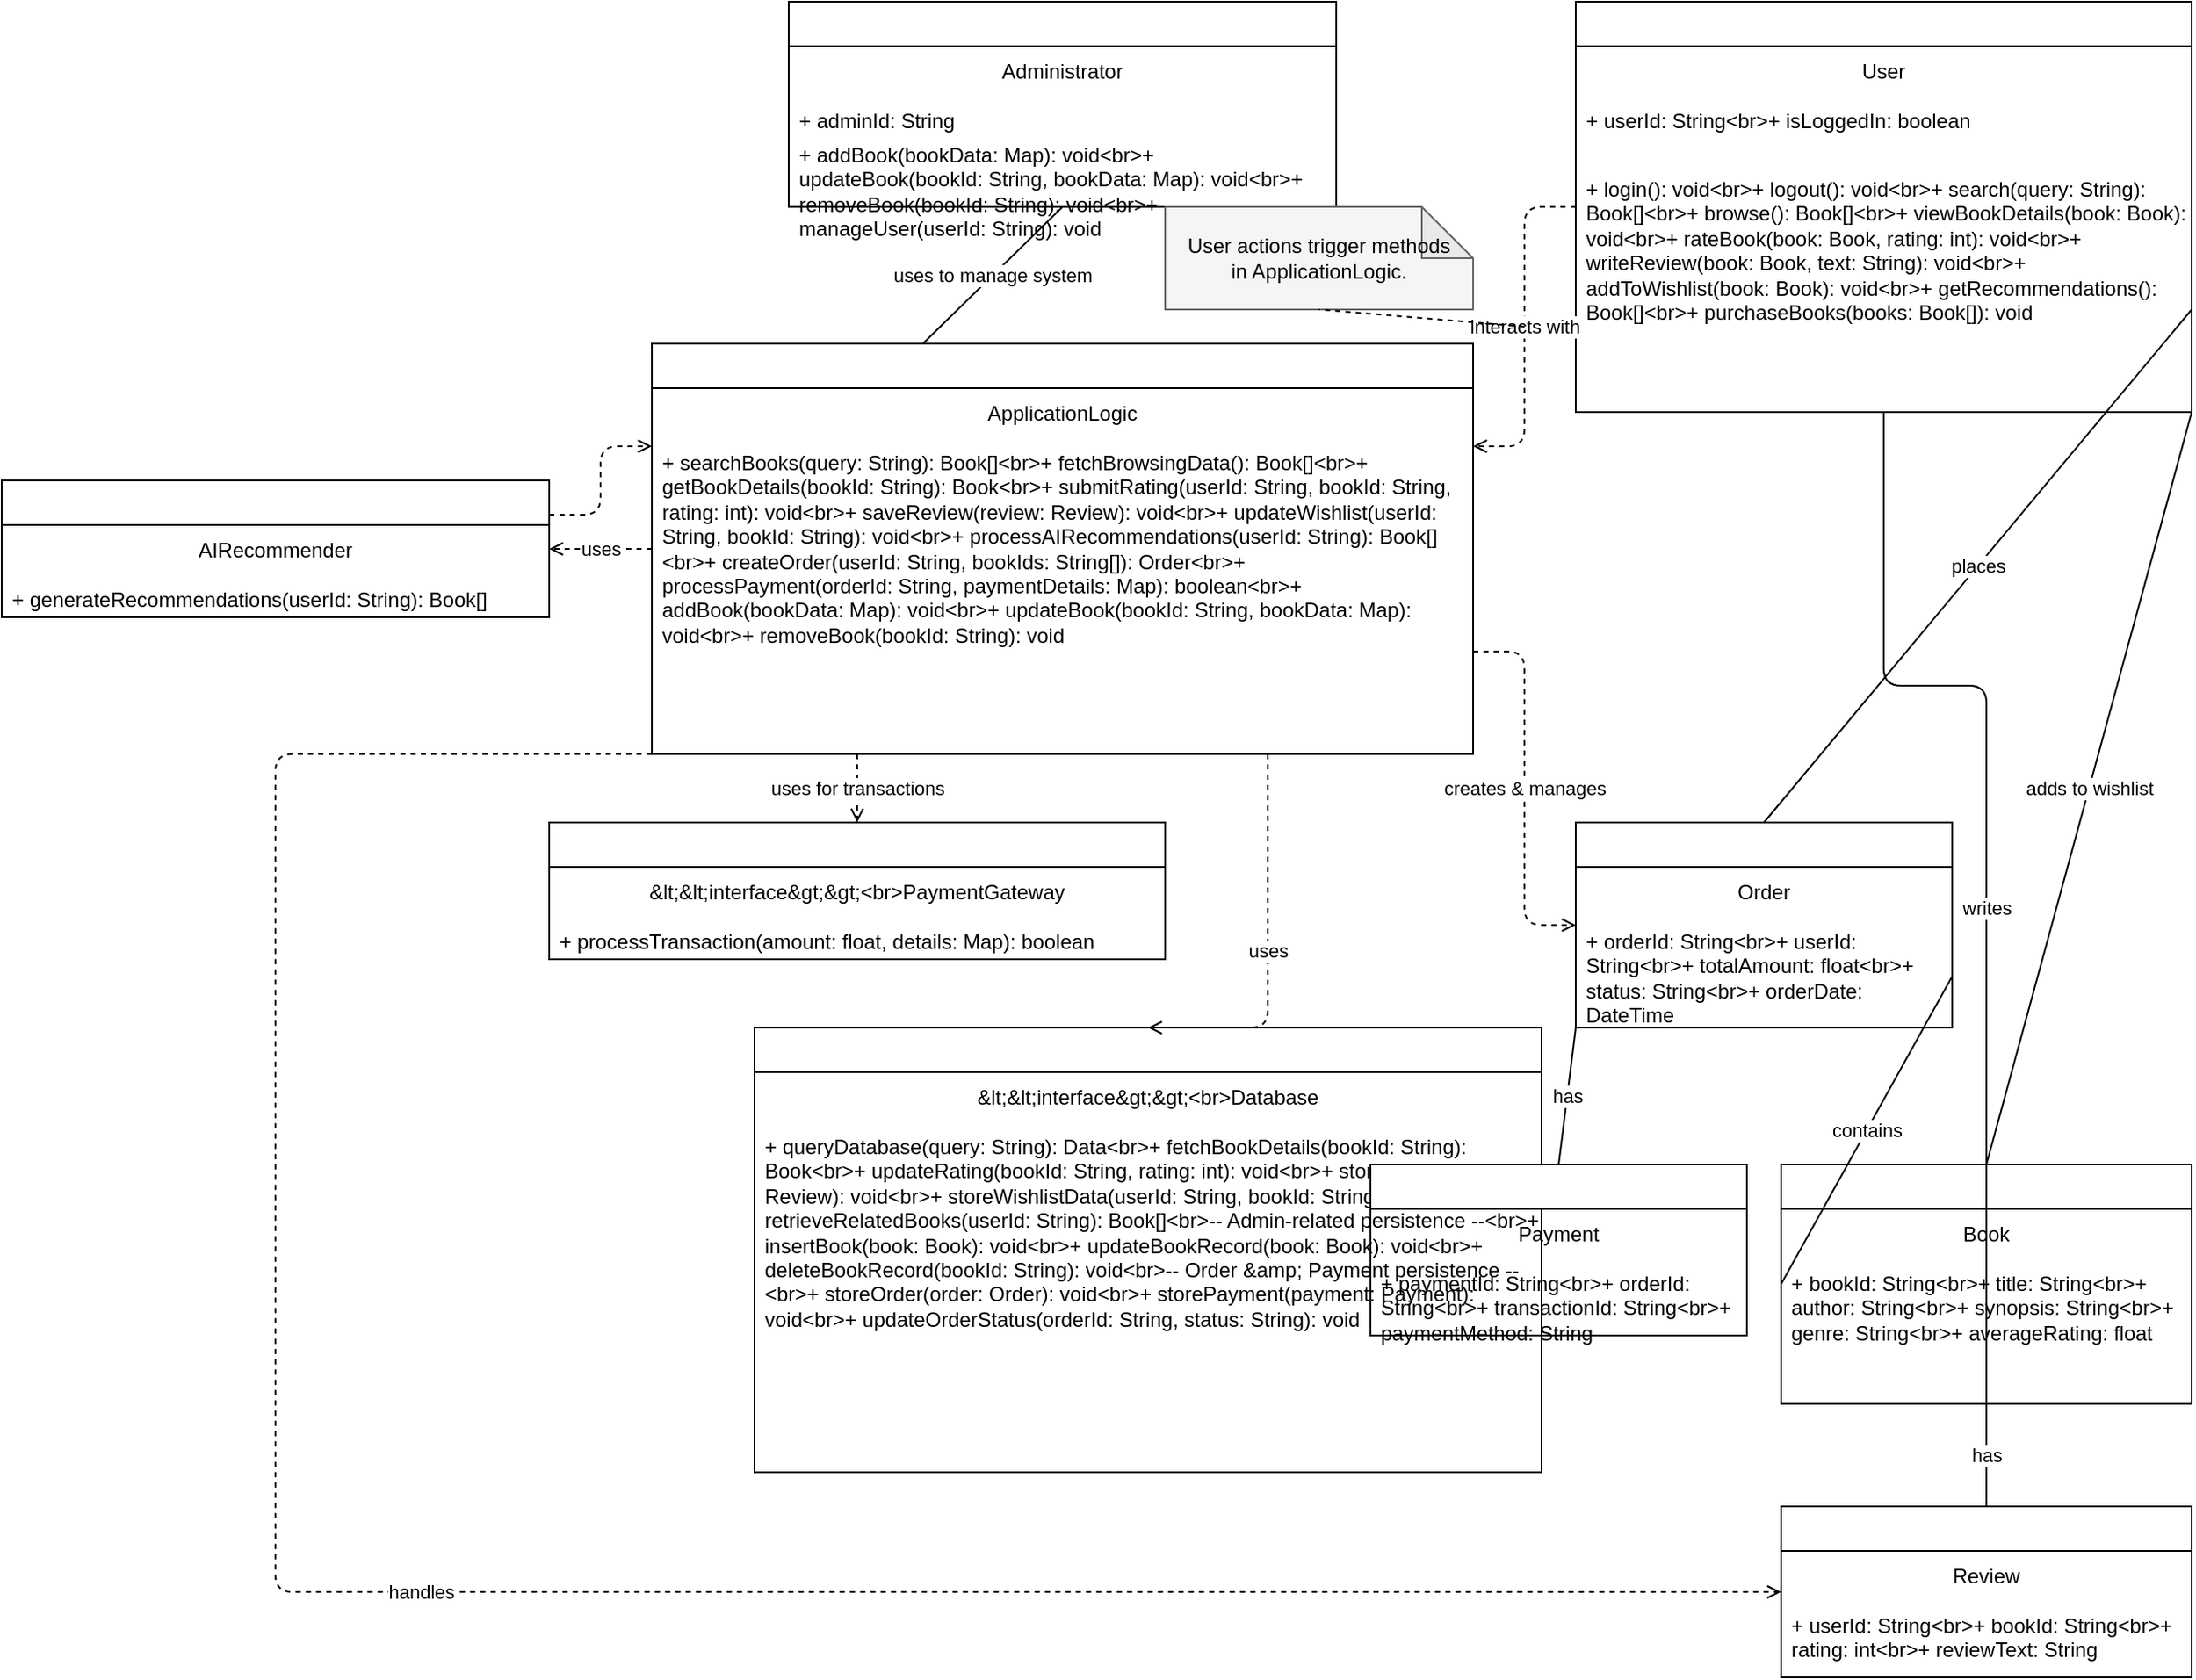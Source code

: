 <mxfile version="22.1.0" type="device">
  <diagram id="class-diagram" name="Page-1">
    <mxGraphModel dx="1600" dy="900" grid="1" gridSize="10" guides="1" tooltips="1" connect="1" arrows="1" fold="1" page="1" pageScale="1" pageWidth="1400" pageHeight="1100" math="0" shadow="0">
      <root>
        <mxCell id="0" />
        <mxCell id="1" parent="0" />
        <mxCell id="class-user" value="" style="swimlane;fontStyle=1;align=center;verticalAlign=top;childLayout=stackLayout;horizontal=1;startSize=26;horizontalStack=0;resizeParent=1;resizeParentMax=0;resizeLast=0;collapsible=0;marginBottom=0;html=1;" vertex="1" parent="1">
          <mxGeometry x="960" y="40" width="360" height="240" as="geometry" />
        </mxCell>
        <mxCell id="user-title" value="User" style="text;strokeColor=none;fillColor=none;align=center;verticalAlign=middle;whiteSpace=wrap;rounded=0;" vertex="1" parent="class-user">
          <mxGeometry y="26" width="360" height="30" as="geometry" />
        </mxCell>
        <mxCell id="user-attribs" value="+ userId: String&lt;br&gt;+ isLoggedIn: boolean" style="text;strokeColor=none;fillColor=none;align=left;verticalAlign=top;whiteSpace=wrap;rounded=0;spacingLeft=4;" vertex="1" parent="class-user">
          <mxGeometry y="56" width="360" height="40" as="geometry" />
        </mxCell>
        <mxCell id="user-methods" value="+ login(): void&lt;br&gt;+ logout(): void&lt;br&gt;+ search(query: String): Book[]&lt;br&gt;+ browse(): Book[]&lt;br&gt;+ viewBookDetails(book: Book): void&lt;br&gt;+ rateBook(book: Book, rating: int): void&lt;br&gt;+ writeReview(book: Book, text: String): void&lt;br&gt;+ addToWishlist(book: Book): void&lt;br&gt;+ getRecommendations(): Book[]&lt;br&gt;+ purchaseBooks(books: Book[]): void" style="text;strokeColor=none;fillColor=none;align=left;verticalAlign=top;whiteSpace=wrap;rounded=0;spacingLeft=4;" vertex="1" parent="class-user">
          <mxGeometry y="96" width="360" height="144" as="geometry" />
        </mxCell>
        <mxCell id="class-admin" value="" style="swimlane;fontStyle=1;align=center;verticalAlign=top;childLayout=stackLayout;horizontal=1;startSize=26;horizontalStack=0;resizeParent=1;resizeParentMax=0;resizeLast=0;collapsible=0;marginBottom=0;html=1;" vertex="1" parent="1">
          <mxGeometry x="500" y="40" width="320" height="120" as="geometry" />
        </mxCell>
        <mxCell id="admin-title" value="Administrator" style="text;strokeColor=none;fillColor=none;align=center;verticalAlign=middle;whiteSpace=wrap;rounded=0;" vertex="1" parent="class-admin">
          <mxGeometry y="26" width="320" height="30" as="geometry" />
        </mxCell>
        <mxCell id="admin-attribs" value="+ adminId: String" style="text;strokeColor=none;fillColor=none;align=left;verticalAlign=top;whiteSpace=wrap;rounded=0;spacingLeft=4;" vertex="1" parent="class-admin">
          <mxGeometry y="56" width="320" height="20" as="geometry" />
        </mxCell>
        <mxCell id="admin-methods" value="+ addBook(bookData: Map): void&lt;br&gt;+ updateBook(bookId: String, bookData: Map): void&lt;br&gt;+ removeBook(bookId: String): void&lt;br&gt;+ manageUser(userId: String): void" style="text;strokeColor=none;fillColor=none;align=left;verticalAlign=top;whiteSpace=wrap;rounded=0;spacingLeft=4;" vertex="1" parent="class-admin">
          <mxGeometry y="76" width="320" height="44" as="geometry" />
        </mxCell>
        <mxCell id="class-applogic" value="" style="swimlane;fontStyle=1;align=center;verticalAlign=top;childLayout=stackLayout;horizontal=1;startSize=26;horizontalStack=0;resizeParent=1;resizeParentMax=0;resizeLast=0;collapsible=0;marginBottom=0;html=1;" vertex="1" parent="1">
          <mxGeometry x="420" y="240" width="480" height="240" as="geometry" />
        </mxCell>
        <mxCell id="applogic-title" value="ApplicationLogic" style="text;strokeColor=none;fillColor=none;align=center;verticalAlign=middle;whiteSpace=wrap;rounded=0;" vertex="1" parent="class-applogic">
          <mxGeometry y="26" width="480" height="30" as="geometry" />
        </mxCell>
        <mxCell id="applogic-methods" value="+ searchBooks(query: String): Book[]&lt;br&gt;+ fetchBrowsingData(): Book[]&lt;br&gt;+ getBookDetails(bookId: String): Book&lt;br&gt;+ submitRating(userId: String, bookId: String, rating: int): void&lt;br&gt;+ saveReview(review: Review): void&lt;br&gt;+ updateWishlist(userId: String, bookId: String): void&lt;br&gt;+ processAIRecommendations(userId: String): Book[]&lt;br&gt;+ createOrder(userId: String, bookIds: String[]): Order&lt;br&gt;+ processPayment(orderId: String, paymentDetails: Map): boolean&lt;br&gt;+ addBook(bookData: Map): void&lt;br&gt;+ updateBook(bookId: String, bookData: Map): void&lt;br&gt;+ removeBook(bookId: String): void" style="text;strokeColor=none;fillColor=none;align=left;verticalAlign=top;whiteSpace=wrap;rounded=0;spacingLeft=4;" vertex="1" parent="class-applogic">
          <mxGeometry y="56" width="480" height="184" as="geometry" />
        </mxCell>
        <mxCell id="class-ai" value="" style="swimlane;fontStyle=1;align=center;verticalAlign=top;childLayout=stackLayout;horizontal=1;startSize=26;horizontalStack=0;resizeParent=1;resizeParentMax=0;resizeLast=0;collapsible=0;marginBottom=0;html=1;" vertex="1" parent="1">
          <mxGeometry x="40" y="320" width="320" height="80" as="geometry" />
        </mxCell>
        <mxCell id="ai-title" value="AIRecommender" style="text;strokeColor=none;fillColor=none;align=center;verticalAlign=middle;whiteSpace=wrap;rounded=0;" vertex="1" parent="class-ai">
          <mxGeometry y="26" width="320" height="30" as="geometry" />
        </mxCell>
        <mxCell id="ai-methods" value="+ generateRecommendations(userId: String): Book[]" style="text;strokeColor=none;fillColor=none;align=left;verticalAlign=top;whiteSpace=wrap;rounded=0;spacingLeft=4;" vertex="1" parent="class-ai">
          <mxGeometry y="56" width="320" height="24" as="geometry" />
        </mxCell>
        <mxCell id="class-paymentgateway" value="" style="swimlane;fontStyle=1;align=center;verticalAlign=top;childLayout=stackLayout;horizontal=1;startSize=26;horizontalStack=0;resizeParent=1;resizeParentMax=0;resizeLast=0;collapsible=0;marginBottom=0;html=1;" vertex="1" parent="1">
          <mxGeometry x="360" y="520" width="360" height="80" as="geometry" />
        </mxCell>
        <mxCell id="paymentgateway-title" value="&amp;lt;&amp;lt;interface&amp;gt;&amp;gt;&lt;br&gt;PaymentGateway" style="text;strokeColor=none;fillColor=none;align=center;verticalAlign=middle;whiteSpace=wrap;rounded=0;" vertex="1" parent="class-paymentgateway">
          <mxGeometry y="26" width="360" height="30" as="geometry" />
        </mxCell>
        <mxCell id="paymentgateway-methods" value="+ processTransaction(amount: float, details: Map): boolean" style="text;strokeColor=none;fillColor=none;align=left;verticalAlign=top;whiteSpace=wrap;rounded=0;spacingLeft=4;" vertex="1" parent="class-paymentgateway">
          <mxGeometry y="56" width="360" height="24" as="geometry" />
        </mxCell>
        <mxCell id="class-database" value="" style="swimlane;fontStyle=1;align=center;verticalAlign=top;childLayout=stackLayout;horizontal=1;startSize=26;horizontalStack=0;resizeParent=1;resizeParentMax=0;resizeLast=0;collapsible=0;marginBottom=0;html=1;" vertex="1" parent="1">
          <mxGeometry x="480" y="640" width="460" height="260" as="geometry" />
        </mxCell>
        <mxCell id="database-title" value="&amp;lt;&amp;lt;interface&amp;gt;&amp;gt;&lt;br&gt;Database" style="text;strokeColor=none;fillColor=none;align=center;verticalAlign=middle;whiteSpace=wrap;rounded=0;" vertex="1" parent="class-database">
          <mxGeometry y="26" width="460" height="30" as="geometry" />
        </mxCell>
        <mxCell id="database-methods" value="+ queryDatabase(query: String): Data&lt;br&gt;+ fetchBookDetails(bookId: String): Book&lt;br&gt;+ updateRating(bookId: String, rating: int): void&lt;br&gt;+ storeReview(review: Review): void&lt;br&gt;+ storeWishlistData(userId: String, bookId: String): void&lt;br&gt;+ retrieveRelatedBooks(userId: String): Book[]&lt;br&gt;-- Admin-related persistence --&lt;br&gt;+ insertBook(book: Book): void&lt;br&gt;+ updateBookRecord(book: Book): void&lt;br&gt;+ deleteBookRecord(bookId: String): void&lt;br&gt;-- Order &amp;amp; Payment persistence --&lt;br&gt;+ storeOrder(order: Order): void&lt;br&gt;+ storePayment(payment: Payment): void&lt;br&gt;+ updateOrderStatus(orderId: String, status: String): void" style="text;strokeColor=none;fillColor=none;align=left;verticalAlign=top;whiteSpace=wrap;rounded=0;spacingLeft=4;" vertex="1" parent="class-database">
          <mxGeometry y="56" width="460" height="204" as="geometry" />
        </mxCell>
        <mxCell id="class-order" value="" style="swimlane;fontStyle=1;align=center;verticalAlign=top;childLayout=stackLayout;horizontal=1;startSize=26;horizontalStack=0;resizeParent=1;resizeParentMax=0;resizeLast=0;collapsible=0;marginBottom=0;html=1;" vertex="1" parent="1">
          <mxGeometry x="960" y="520" width="220" height="120" as="geometry" />
        </mxCell>
        <mxCell id="order-title" value="Order" style="text;strokeColor=none;fillColor=none;align=center;verticalAlign=middle;whiteSpace=wrap;rounded=0;" vertex="1" parent="class-order">
          <mxGeometry y="26" width="220" height="30" as="geometry" />
        </mxCell>
        <mxCell id="order-attribs" value="+ orderId: String&lt;br&gt;+ userId: String&lt;br&gt;+ totalAmount: float&lt;br&gt;+ status: String&lt;br&gt;+ orderDate: DateTime" style="text;strokeColor=none;fillColor=none;align=left;verticalAlign=top;whiteSpace=wrap;rounded=0;spacingLeft=4;" vertex="1" parent="class-order">
          <mxGeometry y="56" width="220" height="64" as="geometry" />
        </mxCell>
        <mxCell id="class-payment" value="" style="swimlane;fontStyle=1;align=center;verticalAlign=top;childLayout=stackLayout;horizontal=1;startSize=26;horizontalStack=0;resizeParent=1;resizeParentMax=0;resizeLast=0;collapsible=0;marginBottom=0;html=1;" vertex="1" parent="1">
          <mxGeometry x="840" y="720" width="220" height="100" as="geometry" />
        </mxCell>
        <mxCell id="payment-title" value="Payment" style="text;strokeColor=none;fillColor=none;align=center;verticalAlign=middle;whiteSpace=wrap;rounded=0;" vertex="1" parent="class-payment">
          <mxGeometry y="26" width="220" height="30" as="geometry" />
        </mxCell>
        <mxCell id="payment-attribs" value="+ paymentId: String&lt;br&gt;+ orderId: String&lt;br&gt;+ transactionId: String&lt;br&gt;+ paymentMethod: String" style="text;strokeColor=none;fillColor=none;align=left;verticalAlign=top;whiteSpace=wrap;rounded=0;spacingLeft=4;" vertex="1" parent="class-payment">
          <mxGeometry y="56" width="220" height="44" as="geometry" />
        </mxCell>
        <mxCell id="class-book" value="" style="swimlane;fontStyle=1;align=center;verticalAlign=top;childLayout=stackLayout;horizontal=1;startSize=26;horizontalStack=0;resizeParent=1;resizeParentMax=0;resizeLast=0;collapsible=0;marginBottom=0;html=1;" vertex="1" parent="1">
          <mxGeometry x="1080" y="720" width="240" height="140" as="geometry" />
        </mxCell>
        <mxCell id="book-title" value="Book" style="text;strokeColor=none;fillColor=none;align=center;verticalAlign=middle;whiteSpace=wrap;rounded=0;" vertex="1" parent="class-book">
          <mxGeometry y="26" width="240" height="30" as="geometry" />
        </mxCell>
        <mxCell id="book-attribs" value="+ bookId: String&lt;br&gt;+ title: String&lt;br&gt;+ author: String&lt;br&gt;+ synopsis: String&lt;br&gt;+ genre: String&lt;br&gt;+ averageRating: float" style="text;strokeColor=none;fillColor=none;align=left;verticalAlign=top;whiteSpace=wrap;rounded=0;spacingLeft=4;" vertex="1" parent="class-book">
          <mxGeometry y="56" width="240" height="84" as="geometry" />
        </mxCell>
        <mxCell id="class-review" value="" style="swimlane;fontStyle=1;align=center;verticalAlign=top;childLayout=stackLayout;horizontal=1;startSize=26;horizontalStack=0;resizeParent=1;resizeParentMax=0;resizeLast=0;collapsible=0;marginBottom=0;html=1;" vertex="1" parent="1">
          <mxGeometry x="1080" y="920" width="240" height="100" as="geometry" />
        </mxCell>
        <mxCell id="review-title" value="Review" style="text;strokeColor=none;fillColor=none;align=center;verticalAlign=middle;whiteSpace=wrap;rounded=0;" vertex="1" parent="class-review">
          <mxGeometry y="26" width="240" height="30" as="geometry" />
        </mxCell>
        <mxCell id="review-attribs" value="+ userId: String&lt;br&gt;+ bookId: String&lt;br&gt;+ rating: int&lt;br&gt;+ reviewText: String" style="text;strokeColor=none;fillColor=none;align=left;verticalAlign=top;whiteSpace=wrap;rounded=0;spacingLeft=4;" vertex="1" parent="class-review">
          <mxGeometry y="56" width="240" height="44" as="geometry" />
        </mxCell>
        <mxCell id="rel-admin-applogic" value="uses to manage system" style="edgeStyle=none;html=1;endArrow=none;endFill=0;exitX=0.5;exitY=1;exitDx=0;exitDy=0;entryX=0.33;entryY=0;entryDx=0;entryDy=0;entryPerimeter=0;" edge="1" parent="1" source="class-admin" target="class-applogic">
          <mxGeometry relative="1" as="geometry" />
        </mxCell>
        <mxCell id="rel-user-applogic" value="interacts with" style="edgeStyle=elbowEdgeStyle;html=1;endArrow=open;endFill=0;dashed=1;exitX=0;exitY=0.5;exitDx=0;exitDy=0;entryX=1;entryY=0.25;entryDx=0;entryDy=0;" edge="1" parent="1" source="class-user" target="class-applogic">
          <mxGeometry relative="1" as="geometry">
            <Array as="points">
              <mxPoint x="930" y="300" />
            </Array>
          </mxGeometry>
        </mxCell>
        <mxCell id="note-user-applogic" value="User actions trigger methods&lt;br&gt;in ApplicationLogic." style="shape=note;whiteSpace=wrap;html=1;backgroundOutline=1;darkOpacity=0.05;fillColor=#f5f5f5;strokeColor=#666666;" vertex="1" parent="1">
          <mxGeometry x="720" y="160" width="180" height="60" as="geometry" />
        </mxCell>
        <mxCell id="rel-note-connector" style="edgeStyle=none;html=1;endArrow=none;endFill=0;dashed=1;entryX=0.5;entryY=1;entryDx=0;entryDy=0;" edge="1" parent="1" source="rel-user-applogic" target="note-user-applogic">
          <mxGeometry relative="1" as="geometry">
            <mxPoint x="880" y="270" as="sourcePoint" />
          </mxGeometry>
        </mxCell>
        <mxCell id="rel-applogic-ai" value="uses" style="edgeStyle=elbowEdgeStyle;html=1;endArrow=open;endFill=0;dashed=1;exitX=0;exitY=0.5;exitDx=0;exitDy=0;entryX=1;entryY=0.5;entryDx=0;entryDy=0;" edge="1" parent="1" source="class-applogic" target="class-ai">
          <mxGeometry relative="1" as="geometry" />
        </mxCell>
        <mxCell id="rel-ai-applogic-unlabeled" style="edgeStyle=elbowEdgeStyle;html=1;endArrow=open;endFill=0;dashed=1;exitX=1;exitY=0.25;exitDx=0;exitDy=0;entryX=0;entryY=0.25;entryDx=0;entryDy=0;" edge="1" parent="1" source="class-ai" target="class-applogic">
          <mxGeometry relative="1" as="geometry">
            <Array as="points">
              <mxPoint x="390" y="300" />
            </Array>
          </mxGeometry>
        </mxCell>
        <mxCell id="rel-applogic-paymentgateway" value="uses for transactions" style="edgeStyle=elbowEdgeStyle;html=1;endArrow=open;endFill=0;dashed=1;exitX=0.25;exitY=1;exitDx=0;exitDy=0;entryX=0.5;entryY=0;entryDx=0;entryDy=0;" edge="1" parent="1" source="class-applogic" target="class-paymentgateway">
          <mxGeometry relative="1" as="geometry">
            <Array as="points">
              <mxPoint x="540" y="500" />
            </Array>
          </mxGeometry>
        </mxCell>
        <mxCell id="rel-applogic-database" value="uses" style="edgeStyle=elbowEdgeStyle;html=1;endArrow=open;endFill=0;dashed=1;exitX=0.75;exitY=1;exitDx=0;exitDy=0;entryX=0.5;entryY=0;entryDx=0;entryDy=0;" edge="1" parent="1" source="class-applogic" target="class-database">
          <mxGeometry relative="1" as="geometry">
            <Array as="points">
              <mxPoint x="780" y="620" />
            </Array>
          </mxGeometry>
        </mxCell>
        <mxCell id="rel-applogic-order" value="creates &amp;amp; manages" style="edgeStyle=elbowEdgeStyle;html=1;endArrow=open;endFill=0;dashed=1;exitX=1;exitY=0.75;exitDx=0;exitDy=0;entryX=0;entryY=0.5;entryDx=0;entryDy=0;" edge="1" parent="1" source="class-applogic" target="class-order">
          <mxGeometry relative="1" as="geometry">
            <Array as="points">
              <mxPoint x="930" y="580" />
            </Array>
          </mxGeometry>
        </mxCell>
        <mxCell id="rel-applogic-review" value="handles" style="edgeStyle=elbowEdgeStyle;html=1;endArrow=open;endFill=0;dashed=1;exitX=0;exitY=1;exitDx=0;exitDy=0;entryX=0;entryY=0.5;entryDx=0;entryDy=0;" edge="1" parent="1" source="class-applogic" target="class-review">
          <mxGeometry relative="1" as="geometry">
            <Array as="points">
              <mxPoint x="200" y="700" />
              <mxPoint x="200" y="970" />
            </Array>
          </mxGeometry>
        </mxCell>
        <mxCell id="rel-user-order" value="places" style="edgeStyle=none;html=1;endArrow=none;endFill=0;exitX=1;exitY=0.75;exitDx=0;exitDy=0;entryX=0.5;entryY=0;entryDx=0;entryDy=0;" edge="1" parent="1" source="class-user" target="class-order">
          <mxGeometry relative="1" as="geometry">
            <mxPoint x="1140" y="279.5" as="sourcePoint" />
          </mxGeometry>
        </mxCell>
        <mxCell id="rel-user-wishlist-book" value="adds to wishlist" style="edgeStyle=none;html=1;endArrow=none;endFill=0;exitX=1;exitY=1;exitDx=0;exitDy=0;entryX=0.5;entryY=0;entryDx=0;entryDy=0;" edge="1" parent="1" source="class-user" target="class-book">
          <mxGeometry relative="1" as="geometry" />
        </mxCell>
        <mxCell id="rel-user-review" value="writes" style="edgeStyle=none;html=1;endArrow=none;endFill=0;exitX=0.5;exitY=1;exitDx=0;exitDy=0;" edge="1" parent="1" source="class-user" target="class-review">
          <mxGeometry relative="1" as="geometry">
            <Array as="points">
              <mxPoint x="1140" y="440" />
              <mxPoint x="1200" y="440" />
            </Array>
          </mxGeometry>
        </mxCell>
        <mxCell id="rel-order-payment" value="has" style="edgeStyle=none;html=1;endArrow=none;endFill=0;exitX=0;exitY=1;exitDx=0;exitDy=0;entryX=0.5;entryY=0;entryDx=0;entryDy=0;" edge="1" parent="1" source="class-order" target="class-payment">
          <mxGeometry relative="1" as="geometry" />
        </mxCell>
        <mxCell id="rel-order-book" value="contains" style="edgeStyle=none;html=1;endArrow=none;endFill=0;exitX=1;exitY=0.75;exitDx=0;exitDy=0;entryX=0;entryY=0.5;entryDx=0;entryDy=0;" edge="1" parent="1" source="class-order" target="class-book">
          <mxGeometry relative="1" as="geometry" />
        </mxCell>
        <mxCell id="rel-book-review" value="has" style="edgeStyle=none;html=1;endArrow=none;endFill=0;exitX=0.5;exitY=1;exitDx=0;exitDy=0;entryX=0.5;entryY=0;entryDx=0;entryDy=0;" edge="1" parent="1" source="class-book" target="class-review">
          <mxGeometry relative="1" as="geometry" />
        </mxCell>
      </root>
    </mxGraphModel>
  </diagram>
</mxfile>